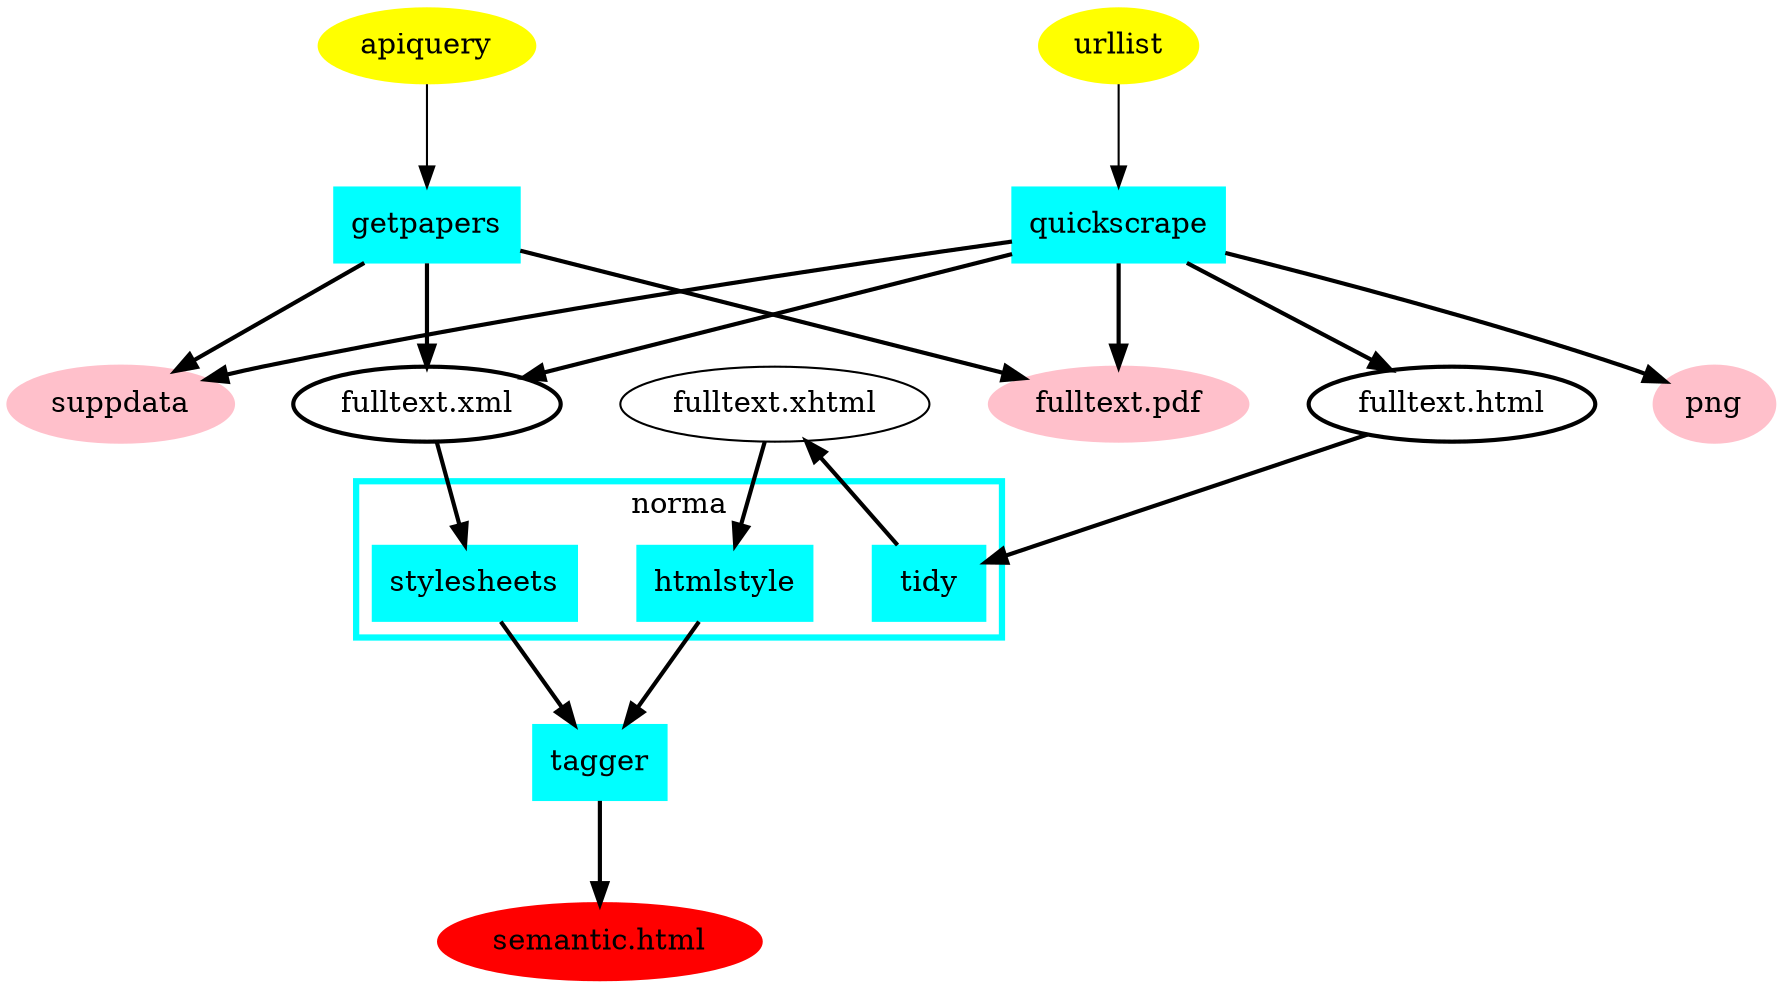 digraph norma {
graph [nodesep=0.4 ranksep=0.7] 

"apiquery" [label="apiquery", style="filled", color="yellow"];
"urllist" [label="urllist", style="filled", color="yellow"];

"getp" [label="getpapers", style="filled", color="cyan", shape="box"]
"qs" [label="quickscrape", style="filled", color="cyan", shape="box"]

"apiquery" -> "getp";
"urllist" -> "qs";

"f.xml" [label="fulltext.xml", penwidth="2"];
"f.html" [label="fulltext.html", penwidth="2"];
"f.pdf" [label="fulltext.pdf", style="filled", color="pink"];

/*"f.pdf.html" [label="fulltext.pdf.html"];
"f.pdf.txt" [label="fulltext.pdf.txt", style="filled", color="pink"];
*/
"f.xhtml" [label="fulltext.xhtml"];

"png" [label="png", style="filled" color="pink", penwidth="2"];
/*
"png.hocr.html" [label="HTML-OCR"]
"png.hocr.svg" [label="OCR'ed image (SVG)", style="filled", color="pink"]
*/
//"svg" [label="svg", style="filled", color="pink", penwidth="2"];
"sdata" [label="suppdata", style="filled", color="pink", penwidth="2"];
"s.html" [label="semantic.html", style="filled", color="red", penwidth="2"];

"getp" -> {"f.xml" "f.pdf" "sdata" } [style="bold"];
"qs" -> {"f.xml" "f.pdf" "f.html" "png" "sdata"} [style="bold"];

"f.xml" -> "n.stylesheets" [style="bold"];

"f.html" -> "n.tidy" [style="bold"];
"n.tidy" ->  "f.xhtml" [style="bold"];

"f.xhtml" -> "n.htmlstyle" [style="bold"];

/*
"f.pdf" -> "n.pdf2txt" ;
"n.pdf2txt" -> "f.pdf.txt";
*/
/*
"f.pdf" -> "n.pdf2svg";
"n.pdf2svg" -> "png"
"n.pdf2svg" -> "svg";
*/

/*
"f.pdf" -> "n.pdf2html" ;
"n.pdf2html" -> {"f.pdf.html"};
*/
/*
"png" -> "n.ocr" ;
"n.ocr" -> "png.hocr.html"
*/
/*
"png.hocr.html" -> "n.ocr2";
"n.ocr2" -> "png.hocr.svg"
*/
"tagger" [label="tagger", style="filled", color="cyan", shape="box"]
{"n.stylesheets" "n.htmlstyle"} -> "tagger" [style="bold"];
//{"f.pdf.html" } -> "tagger";
"tagger" -> "s.html" [style="bold"];

/*
"sdata" -> "n.ctree";
"n.ctree" -> {"doc" "csv"};
*/
subgraph cluster_norma {
    label="norma" color="cyan" penwidth="3";
    "n.stylesheets" [label="stylesheets", style="filled", color="cyan", shape="box"]
    "n.tidy" [label="tidy", style="filled", color="cyan", shape="box"]
    "n.htmlstyle" [label="htmlstyle", style="filled", color="cyan", shape="box"]
//    "n.pdf2txt" [label="pdf2txt", style="filled", color="cyan", shape="box"]
//    "n.pdf2html" [label="pdf2html", style="filled", color="cyan", shape="box"]
//    "n.pdf2svg" [label="pdf2svg", style="filled", color="cyan", shape="box"]
//    "n.ctree" [label="ctree", style="filled", color="cyan", shape="box"]
//    "n.ocr" [label="tesseract", style="filled", color="cyan", shape="box"]
//    "n.ocr2" [label="ocr", style="filled", color="cyan", shape="box"]
}


}
